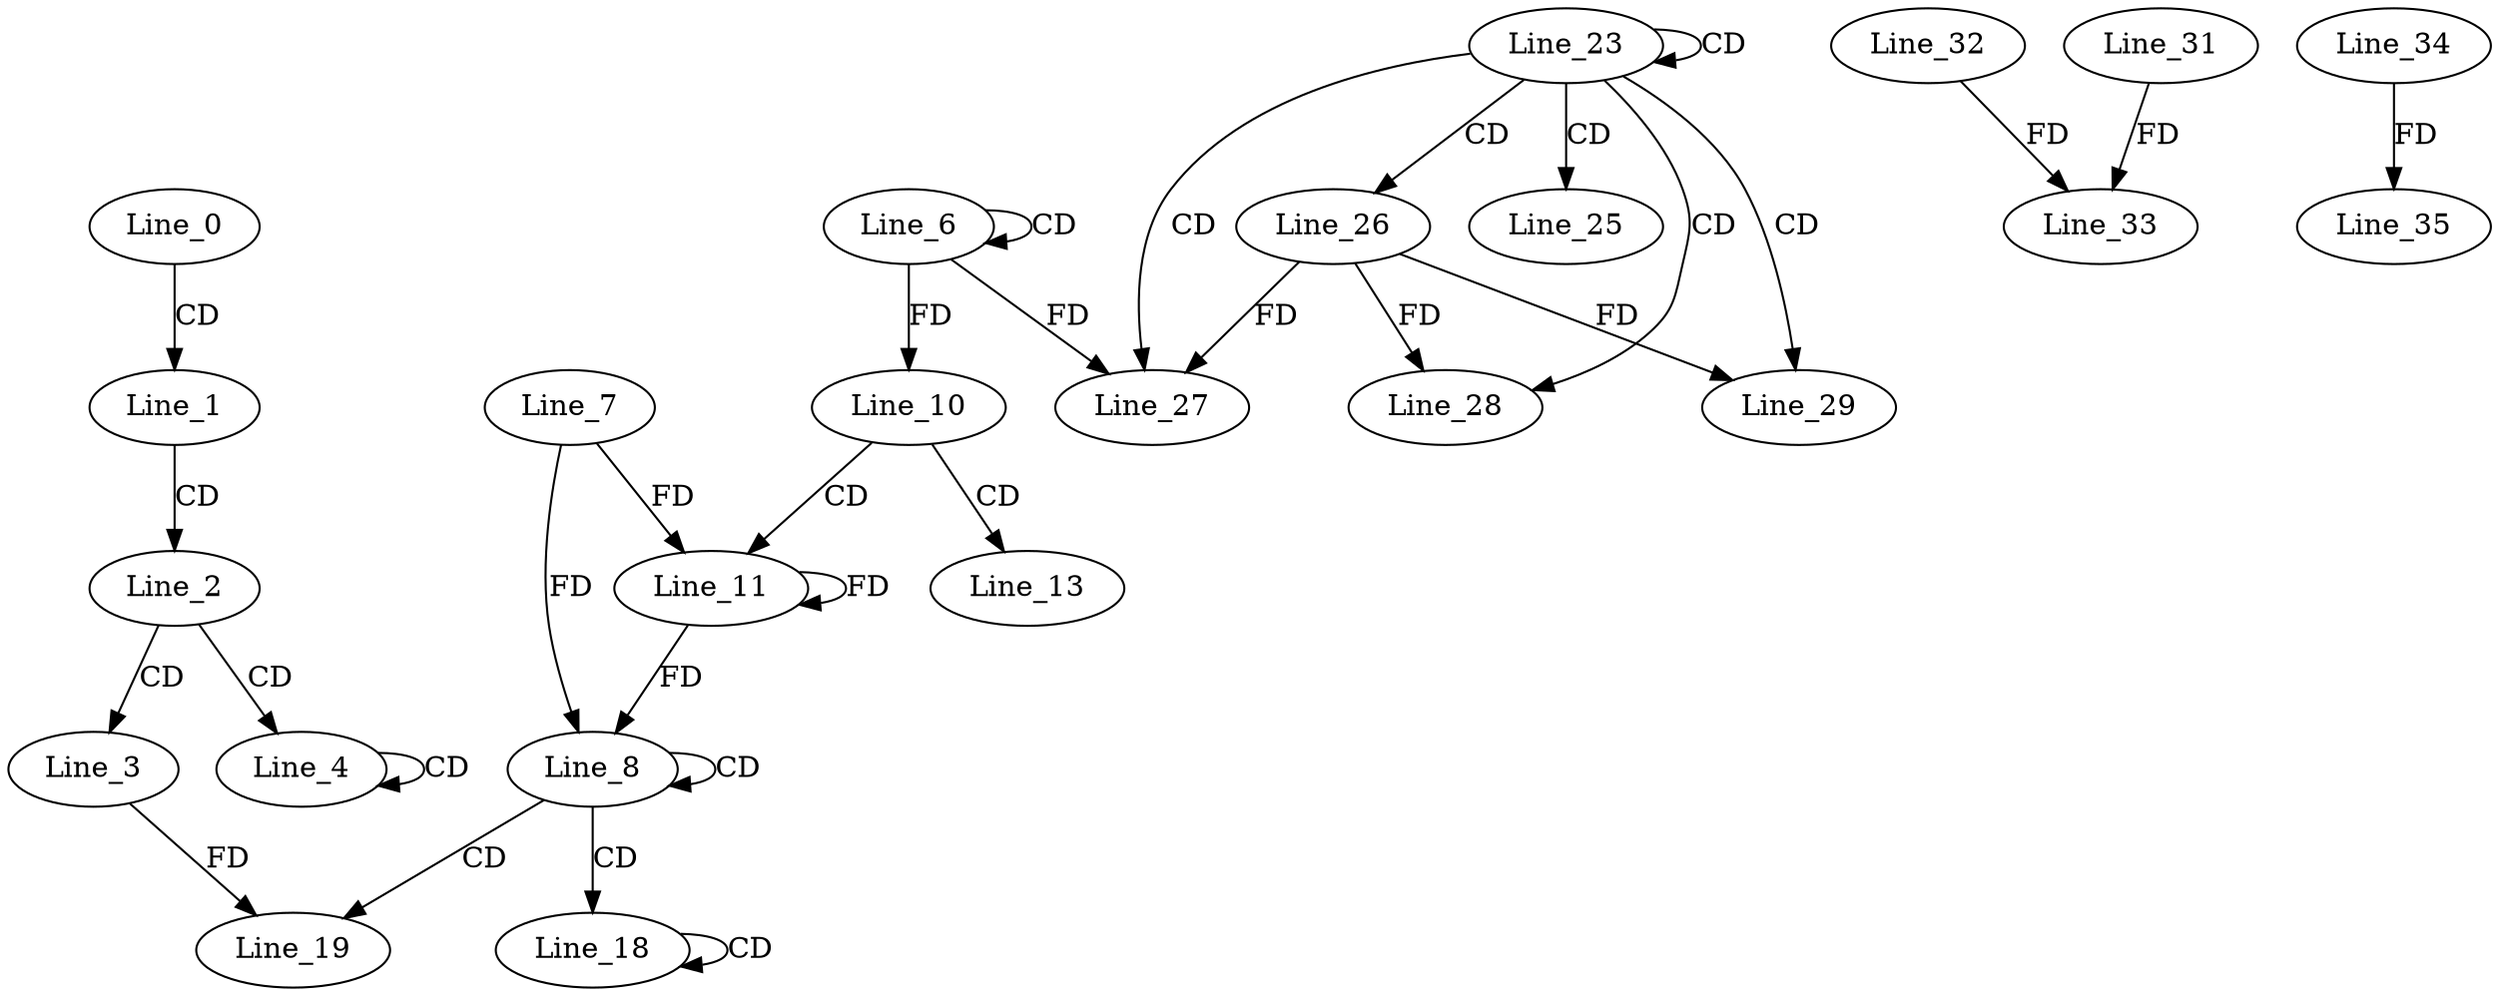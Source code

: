 digraph G {
  Line_0;
  Line_1;
  Line_2;
  Line_3;
  Line_4;
  Line_4;
  Line_6;
  Line_6;
  Line_7;
  Line_8;
  Line_8;
  Line_8;
  Line_10;
  Line_10;
  Line_11;
  Line_13;
  Line_8;
  Line_18;
  Line_18;
  Line_19;
  Line_23;
  Line_23;
  Line_25;
  Line_26;
  Line_27;
  Line_28;
  Line_29;
  Line_32;
  Line_33;
  Line_31;
  Line_34;
  Line_35;
  Line_0 -> Line_1 [ label="CD" ];
  Line_1 -> Line_2 [ label="CD" ];
  Line_2 -> Line_3 [ label="CD" ];
  Line_2 -> Line_4 [ label="CD" ];
  Line_4 -> Line_4 [ label="CD" ];
  Line_6 -> Line_6 [ label="CD" ];
  Line_7 -> Line_8 [ label="FD" ];
  Line_8 -> Line_8 [ label="CD" ];
  Line_6 -> Line_10 [ label="FD" ];
  Line_10 -> Line_11 [ label="CD" ];
  Line_11 -> Line_11 [ label="FD" ];
  Line_7 -> Line_11 [ label="FD" ];
  Line_10 -> Line_13 [ label="CD" ];
  Line_8 -> Line_18 [ label="CD" ];
  Line_18 -> Line_18 [ label="CD" ];
  Line_8 -> Line_19 [ label="CD" ];
  Line_3 -> Line_19 [ label="FD" ];
  Line_23 -> Line_23 [ label="CD" ];
  Line_23 -> Line_25 [ label="CD" ];
  Line_23 -> Line_26 [ label="CD" ];
  Line_23 -> Line_27 [ label="CD" ];
  Line_6 -> Line_27 [ label="FD" ];
  Line_26 -> Line_27 [ label="FD" ];
  Line_23 -> Line_28 [ label="CD" ];
  Line_26 -> Line_28 [ label="FD" ];
  Line_23 -> Line_29 [ label="CD" ];
  Line_26 -> Line_29 [ label="FD" ];
  Line_32 -> Line_33 [ label="FD" ];
  Line_31 -> Line_33 [ label="FD" ];
  Line_34 -> Line_35 [ label="FD" ];
  Line_11 -> Line_8 [ label="FD" ];
}
